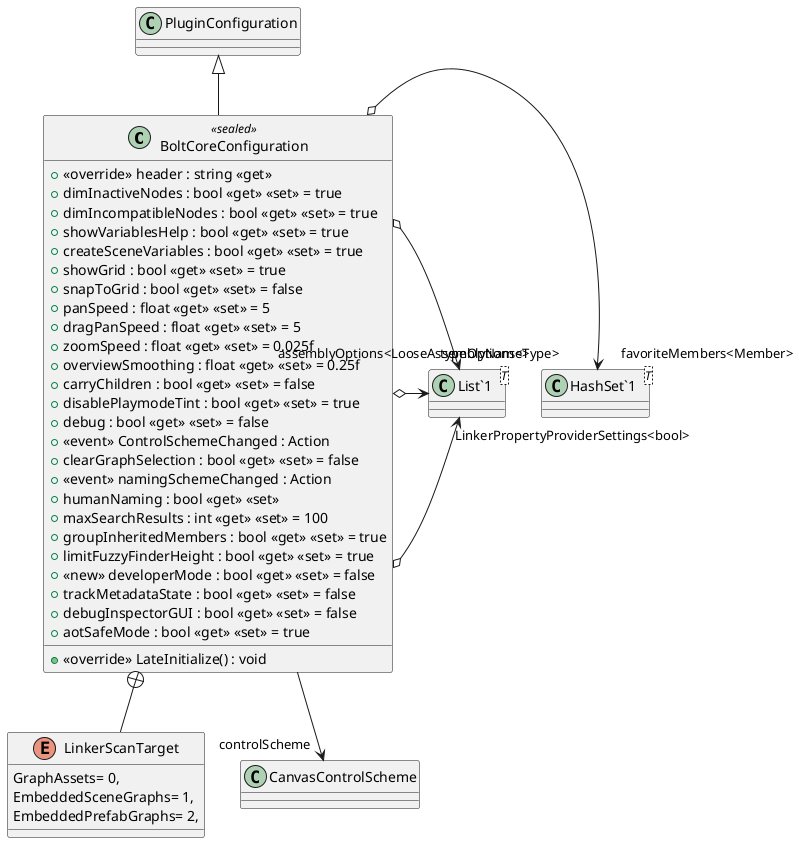 @startuml
class BoltCoreConfiguration <<sealed>> {
    + <<override>> header : string <<get>>
    + <<override>> LateInitialize() : void
    + dimInactiveNodes : bool <<get>> <<set>> = true
    + dimIncompatibleNodes : bool <<get>> <<set>> = true
    + showVariablesHelp : bool <<get>> <<set>> = true
    + createSceneVariables : bool <<get>> <<set>> = true
    + showGrid : bool <<get>> <<set>> = true
    + snapToGrid : bool <<get>> <<set>> = false
    + panSpeed : float <<get>> <<set>> = 5
    + dragPanSpeed : float <<get>> <<set>> = 5
    + zoomSpeed : float <<get>> <<set>> = 0.025f
    + overviewSmoothing : float <<get>> <<set>> = 0.25f
    + carryChildren : bool <<get>> <<set>> = false
    + disablePlaymodeTint : bool <<get>> <<set>> = true
    + debug : bool <<get>> <<set>> = false
    +  <<event>> ControlSchemeChanged : Action 
    + clearGraphSelection : bool <<get>> <<set>> = false
    +  <<event>> namingSchemeChanged : Action 
    + humanNaming : bool <<get>> <<set>>
    + maxSearchResults : int <<get>> <<set>> = 100
    + groupInheritedMembers : bool <<get>> <<set>> = true
    + limitFuzzyFinderHeight : bool <<get>> <<set>> = true
    + <<new>> developerMode : bool <<get>> <<set>> = false
    + trackMetadataState : bool <<get>> <<set>> = false
    + debugInspectorGUI : bool <<get>> <<set>> = false
    + aotSafeMode : bool <<get>> <<set>> = true
}
class "HashSet`1"<T> {
}
enum LinkerScanTarget {
    GraphAssets= 0,
    EmbeddedSceneGraphs= 1,
    EmbeddedPrefabGraphs= 2,
}
class "List`1"<T> {
}
PluginConfiguration <|-- BoltCoreConfiguration
BoltCoreConfiguration --> "controlScheme" CanvasControlScheme
BoltCoreConfiguration o-> "favoriteMembers<Member>" "HashSet`1"
BoltCoreConfiguration o-> "LinkerPropertyProviderSettings<bool>" "List`1"
BoltCoreConfiguration o-> "assemblyOptions<LooseAssemblyName>" "List`1"
BoltCoreConfiguration o-> "typeOptions<Type>" "List`1"
BoltCoreConfiguration +-- LinkerScanTarget
@enduml
